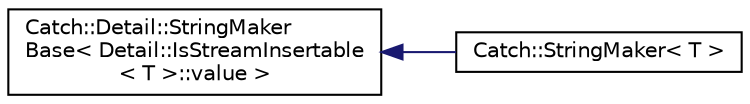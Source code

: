 digraph "Graphical Class Hierarchy"
{
  edge [fontname="Helvetica",fontsize="10",labelfontname="Helvetica",labelfontsize="10"];
  node [fontname="Helvetica",fontsize="10",shape=record];
  rankdir="LR";
  Node1 [label="Catch::Detail::StringMaker\lBase\< Detail::IsStreamInsertable\l\< T \>::value \>",height=0.2,width=0.4,color="black", fillcolor="white", style="filled",URL="$struct_catch_1_1_detail_1_1_string_maker_base.html"];
  Node1 -> Node2 [dir="back",color="midnightblue",fontsize="10",style="solid",fontname="Helvetica"];
  Node2 [label="Catch::StringMaker\< T \>",height=0.2,width=0.4,color="black", fillcolor="white", style="filled",URL="$struct_catch_1_1_string_maker.html"];
}
